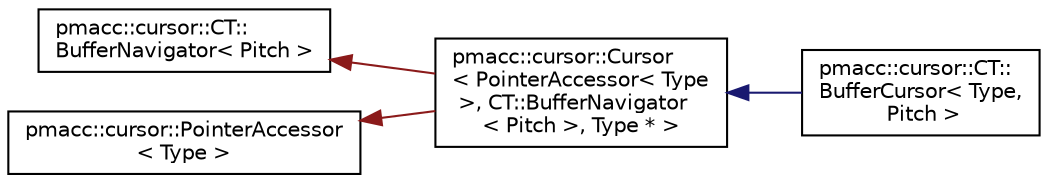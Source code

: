 digraph "Graphical Class Hierarchy"
{
 // LATEX_PDF_SIZE
  edge [fontname="Helvetica",fontsize="10",labelfontname="Helvetica",labelfontsize="10"];
  node [fontname="Helvetica",fontsize="10",shape=record];
  rankdir="LR";
  Node1635 [label="pmacc::cursor::CT::\lBufferNavigator\< Pitch \>",height=0.2,width=0.4,color="black", fillcolor="white", style="filled",URL="$structpmacc_1_1cursor_1_1_c_t_1_1_buffer_navigator.html",tooltip=" "];
  Node1635 -> Node1 [dir="back",color="firebrick4",fontsize="10",style="solid",fontname="Helvetica"];
  Node1 [label="pmacc::cursor::Cursor\l\< PointerAccessor\< Type\l \>, CT::BufferNavigator\l\< Pitch \>, Type * \>",height=0.2,width=0.4,color="black", fillcolor="white", style="filled",URL="$classpmacc_1_1cursor_1_1_cursor.html",tooltip=" "];
  Node1 -> Node2 [dir="back",color="midnightblue",fontsize="10",style="solid",fontname="Helvetica"];
  Node2 [label="pmacc::cursor::CT::\lBufferCursor\< Type,\l Pitch \>",height=0.2,width=0.4,color="black", fillcolor="white", style="filled",URL="$structpmacc_1_1cursor_1_1_c_t_1_1_buffer_cursor.html",tooltip="Compile-time version of cursor::BufferCursor where pitch is a compile-time vector."];
  Node0 [label="pmacc::cursor::PointerAccessor\l\< Type \>",height=0.2,width=0.4,color="black", fillcolor="white", style="filled",URL="$structpmacc_1_1cursor_1_1_pointer_accessor.html",tooltip=" "];
  Node0 -> Node1 [dir="back",color="firebrick4",fontsize="10",style="solid",fontname="Helvetica"];
}

